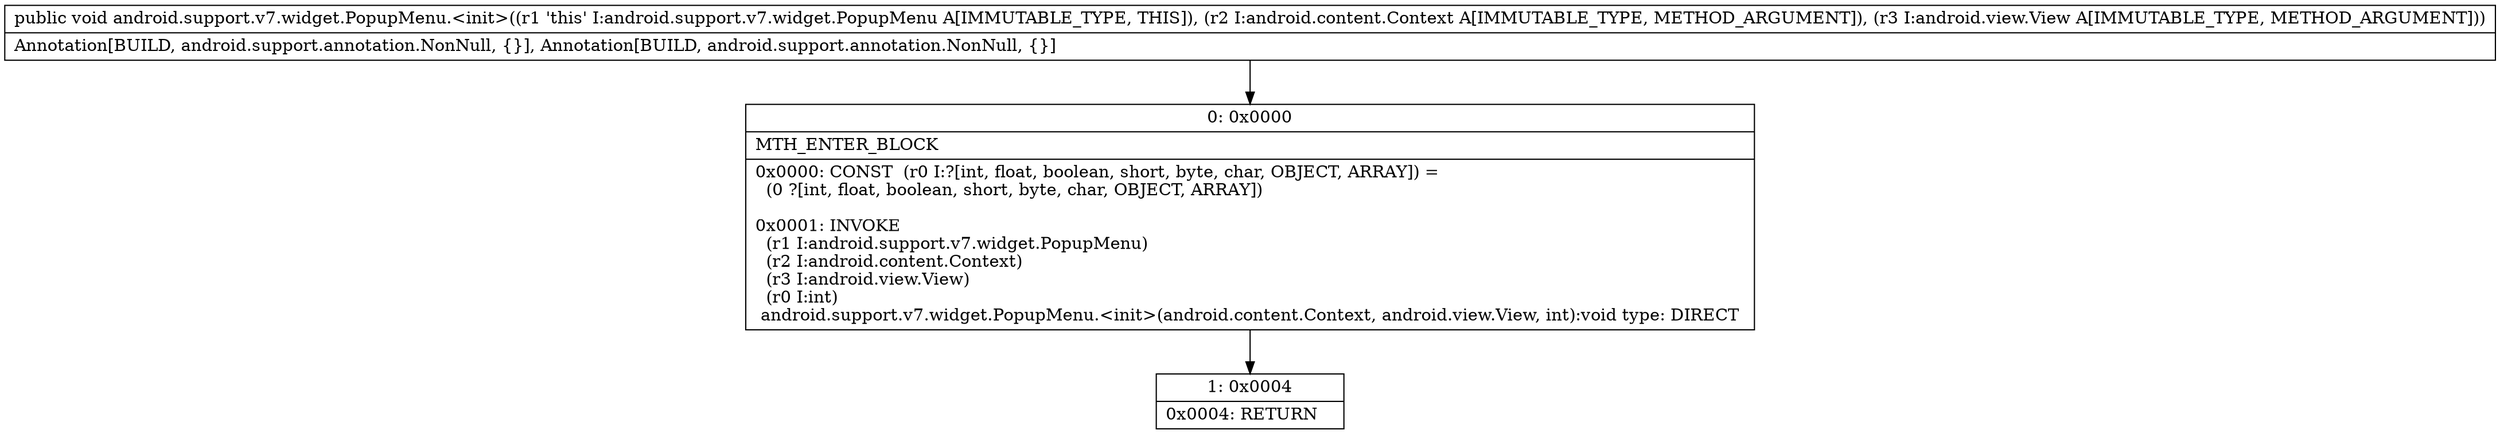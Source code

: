digraph "CFG forandroid.support.v7.widget.PopupMenu.\<init\>(Landroid\/content\/Context;Landroid\/view\/View;)V" {
Node_0 [shape=record,label="{0\:\ 0x0000|MTH_ENTER_BLOCK\l|0x0000: CONST  (r0 I:?[int, float, boolean, short, byte, char, OBJECT, ARRAY]) = \l  (0 ?[int, float, boolean, short, byte, char, OBJECT, ARRAY])\l \l0x0001: INVOKE  \l  (r1 I:android.support.v7.widget.PopupMenu)\l  (r2 I:android.content.Context)\l  (r3 I:android.view.View)\l  (r0 I:int)\l android.support.v7.widget.PopupMenu.\<init\>(android.content.Context, android.view.View, int):void type: DIRECT \l}"];
Node_1 [shape=record,label="{1\:\ 0x0004|0x0004: RETURN   \l}"];
MethodNode[shape=record,label="{public void android.support.v7.widget.PopupMenu.\<init\>((r1 'this' I:android.support.v7.widget.PopupMenu A[IMMUTABLE_TYPE, THIS]), (r2 I:android.content.Context A[IMMUTABLE_TYPE, METHOD_ARGUMENT]), (r3 I:android.view.View A[IMMUTABLE_TYPE, METHOD_ARGUMENT]))  | Annotation[BUILD, android.support.annotation.NonNull, \{\}], Annotation[BUILD, android.support.annotation.NonNull, \{\}]\l}"];
MethodNode -> Node_0;
Node_0 -> Node_1;
}

